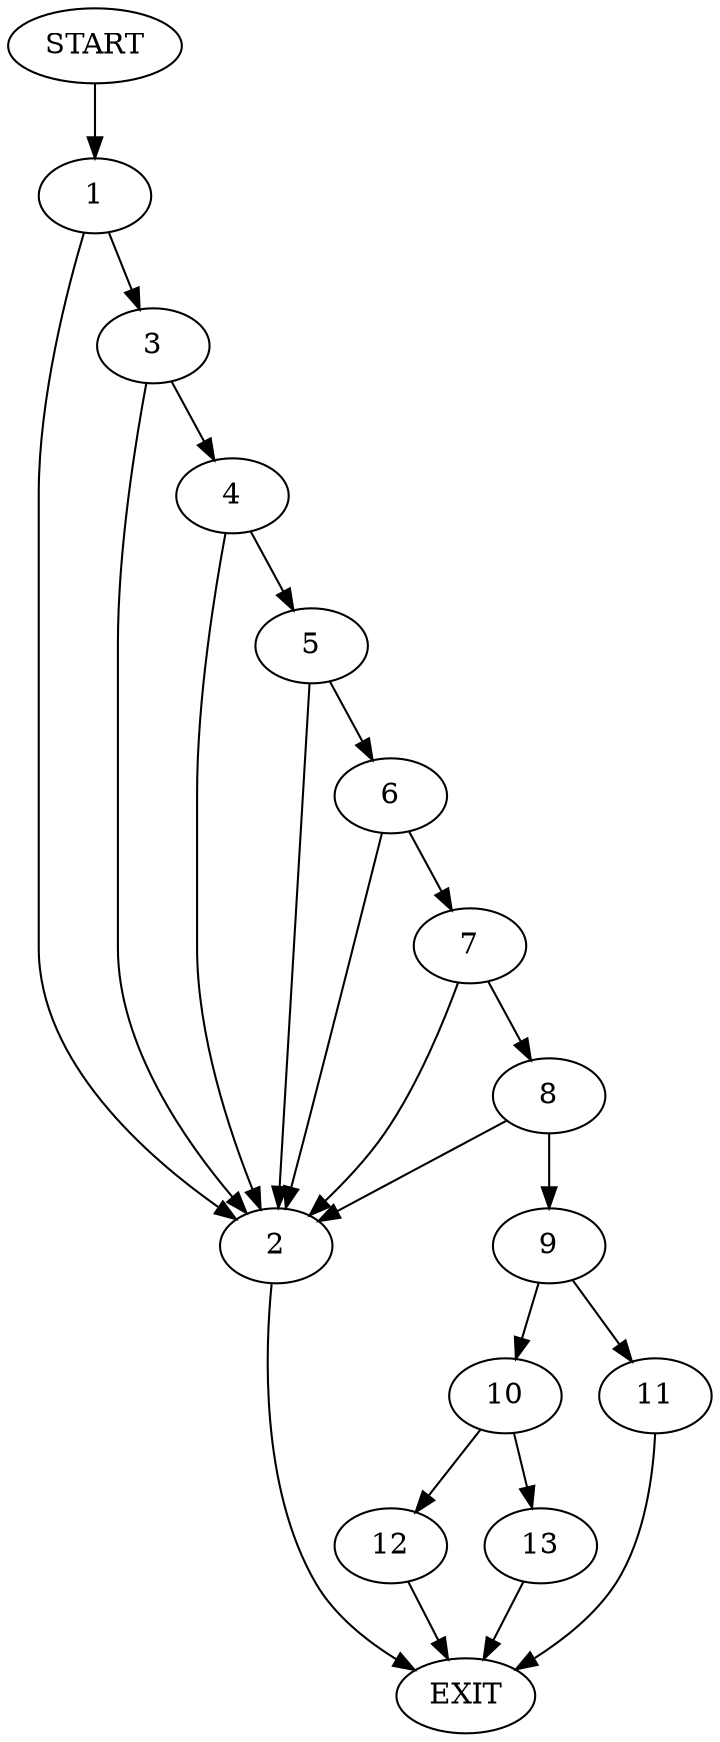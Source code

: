digraph {
0 [label="START"]
14 [label="EXIT"]
0 -> 1
1 -> 2
1 -> 3
2 -> 14
3 -> 2
3 -> 4
4 -> 2
4 -> 5
5 -> 6
5 -> 2
6 -> 7
6 -> 2
7 -> 2
7 -> 8
8 -> 2
8 -> 9
9 -> 10
9 -> 11
10 -> 12
10 -> 13
11 -> 14
13 -> 14
12 -> 14
}
